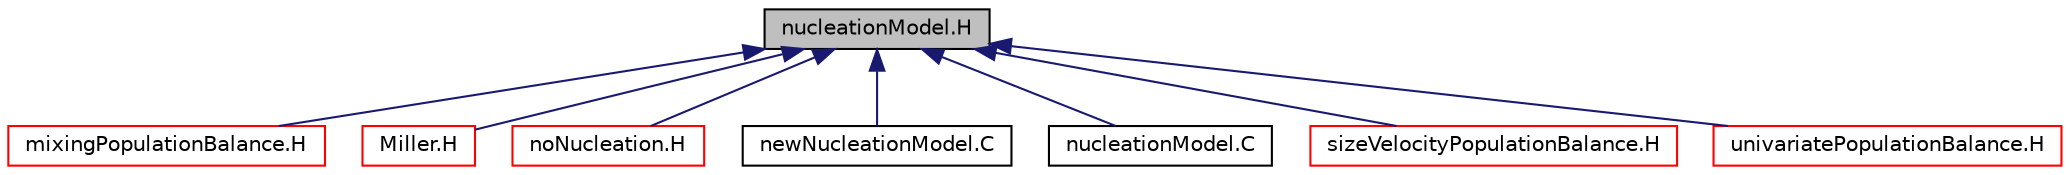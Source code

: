 digraph "nucleationModel.H"
{
  bgcolor="transparent";
  edge [fontname="Helvetica",fontsize="10",labelfontname="Helvetica",labelfontsize="10"];
  node [fontname="Helvetica",fontsize="10",shape=record];
  Node20 [label="nucleationModel.H",height=0.2,width=0.4,color="black", fillcolor="grey75", style="filled", fontcolor="black"];
  Node20 -> Node21 [dir="back",color="midnightblue",fontsize="10",style="solid",fontname="Helvetica"];
  Node21 [label="mixingPopulationBalance.H",height=0.2,width=0.4,color="red",URL="$a00383.html"];
  Node20 -> Node23 [dir="back",color="midnightblue",fontsize="10",style="solid",fontname="Helvetica"];
  Node23 [label="Miller.H",height=0.2,width=0.4,color="red",URL="$a00608.html"];
  Node20 -> Node25 [dir="back",color="midnightblue",fontsize="10",style="solid",fontname="Helvetica"];
  Node25 [label="noNucleation.H",height=0.2,width=0.4,color="red",URL="$a00614.html"];
  Node20 -> Node27 [dir="back",color="midnightblue",fontsize="10",style="solid",fontname="Helvetica"];
  Node27 [label="newNucleationModel.C",height=0.2,width=0.4,color="black",URL="$a00617.html"];
  Node20 -> Node28 [dir="back",color="midnightblue",fontsize="10",style="solid",fontname="Helvetica"];
  Node28 [label="nucleationModel.C",height=0.2,width=0.4,color="black",URL="$a00620.html"];
  Node20 -> Node29 [dir="back",color="midnightblue",fontsize="10",style="solid",fontname="Helvetica"];
  Node29 [label="sizeVelocityPopulationBalance.H",height=0.2,width=0.4,color="red",URL="$a00629.html"];
  Node20 -> Node31 [dir="back",color="midnightblue",fontsize="10",style="solid",fontname="Helvetica"];
  Node31 [label="univariatePopulationBalance.H",height=0.2,width=0.4,color="red",URL="$a00635.html"];
}
